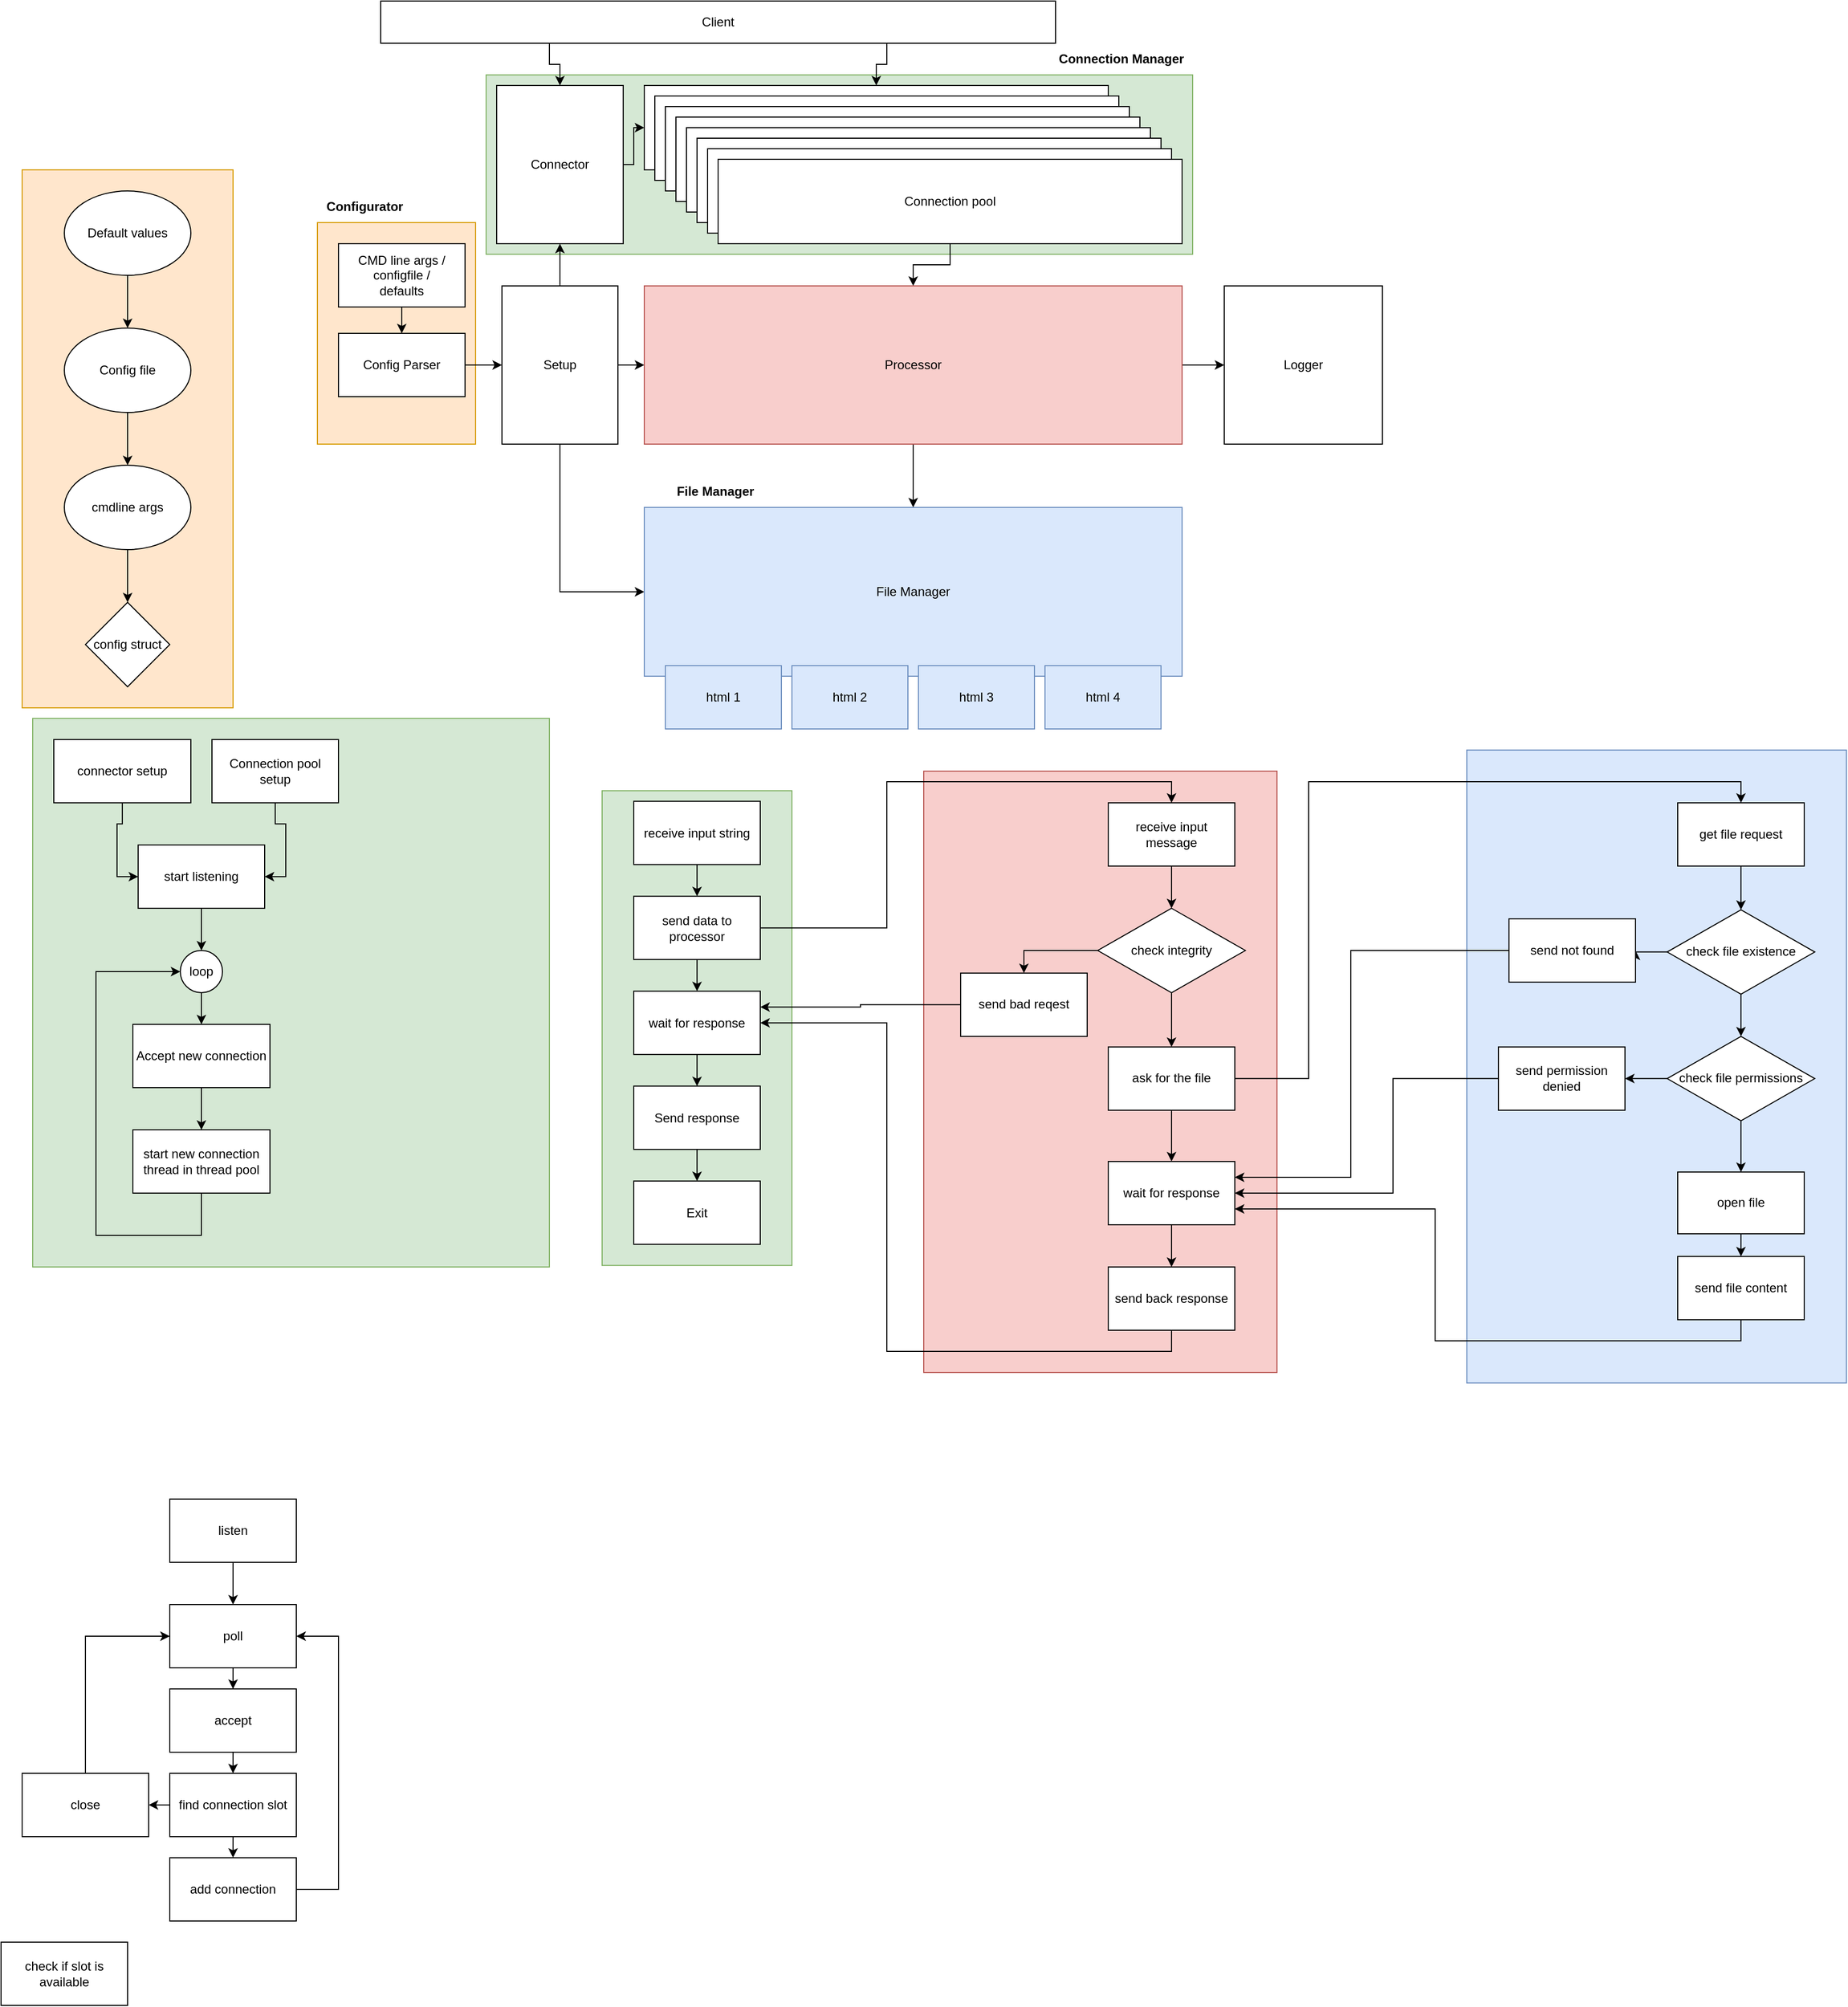 <mxfile version="24.7.17">
  <diagram name="Page-1" id="7Nsuoyc14vce1aXvYf07">
    <mxGraphModel dx="2280" dy="860" grid="1" gridSize="10" guides="1" tooltips="1" connect="1" arrows="1" fold="1" page="1" pageScale="1" pageWidth="850" pageHeight="1100" math="0" shadow="0">
      <root>
        <mxCell id="0" />
        <mxCell id="1" parent="0" />
        <mxCell id="4UlsCmc3Nyefes4CwQpp-73" value="" style="rounded=0;whiteSpace=wrap;html=1;fillColor=#dae8fc;strokeColor=#6c8ebf;" parent="1" vertex="1">
          <mxGeometry x="1070" y="750" width="360" height="600" as="geometry" />
        </mxCell>
        <mxCell id="4UlsCmc3Nyefes4CwQpp-72" value="" style="rounded=0;whiteSpace=wrap;html=1;fillColor=#f8cecc;strokeColor=#b85450;" parent="1" vertex="1">
          <mxGeometry x="555" y="770" width="335" height="570" as="geometry" />
        </mxCell>
        <mxCell id="4UlsCmc3Nyefes4CwQpp-27" value="" style="rounded=0;whiteSpace=wrap;html=1;fillColor=#d5e8d4;strokeColor=#82b366;" parent="1" vertex="1">
          <mxGeometry x="250" y="788.57" width="180" height="450" as="geometry" />
        </mxCell>
        <mxCell id="yS1OMlAL9O3ZvYHchg5X-52" value="" style="rounded=0;whiteSpace=wrap;html=1;fillColor=#d5e8d4;strokeColor=#82b366;" parent="1" vertex="1">
          <mxGeometry x="140" y="110" width="670" height="170" as="geometry" />
        </mxCell>
        <mxCell id="yS1OMlAL9O3ZvYHchg5X-50" value="" style="rounded=0;whiteSpace=wrap;html=1;fillColor=#d5e8d4;strokeColor=#82b366;" parent="1" vertex="1">
          <mxGeometry x="-290" y="720" width="490" height="520" as="geometry" />
        </mxCell>
        <mxCell id="yS1OMlAL9O3ZvYHchg5X-39" value="" style="rounded=0;whiteSpace=wrap;html=1;fillColor=#ffe6cc;strokeColor=#d79b00;" parent="1" vertex="1">
          <mxGeometry x="-300" y="200" width="200" height="510" as="geometry" />
        </mxCell>
        <mxCell id="yS1OMlAL9O3ZvYHchg5X-38" value="" style="rounded=0;whiteSpace=wrap;html=1;fillColor=#ffe6cc;strokeColor=#d79b00;" parent="1" vertex="1">
          <mxGeometry x="-20" y="250" width="150" height="210" as="geometry" />
        </mxCell>
        <mxCell id="2XLXsW0Q4X3rFTA0bUyR-21" style="edgeStyle=orthogonalEdgeStyle;rounded=0;orthogonalLoop=1;jettySize=auto;html=1;exitX=0.25;exitY=1;exitDx=0;exitDy=0;entryX=0.5;entryY=0;entryDx=0;entryDy=0;" parent="1" source="2XLXsW0Q4X3rFTA0bUyR-2" target="2XLXsW0Q4X3rFTA0bUyR-14" edge="1">
          <mxGeometry relative="1" as="geometry" />
        </mxCell>
        <mxCell id="2XLXsW0Q4X3rFTA0bUyR-22" style="edgeStyle=orthogonalEdgeStyle;rounded=0;orthogonalLoop=1;jettySize=auto;html=1;exitX=0.75;exitY=1;exitDx=0;exitDy=0;entryX=0.5;entryY=0;entryDx=0;entryDy=0;" parent="1" source="2XLXsW0Q4X3rFTA0bUyR-2" target="2XLXsW0Q4X3rFTA0bUyR-5" edge="1">
          <mxGeometry relative="1" as="geometry" />
        </mxCell>
        <mxCell id="2XLXsW0Q4X3rFTA0bUyR-2" value="&lt;div&gt;Client&lt;/div&gt;" style="rounded=0;whiteSpace=wrap;html=1;" parent="1" vertex="1">
          <mxGeometry x="40" y="40" width="640" height="40" as="geometry" />
        </mxCell>
        <mxCell id="2XLXsW0Q4X3rFTA0bUyR-5" value="Connection" style="rounded=0;whiteSpace=wrap;html=1;" parent="1" vertex="1">
          <mxGeometry x="290" y="120" width="440" height="80" as="geometry" />
        </mxCell>
        <mxCell id="2XLXsW0Q4X3rFTA0bUyR-19" style="edgeStyle=orthogonalEdgeStyle;rounded=0;orthogonalLoop=1;jettySize=auto;html=1;entryX=0.5;entryY=1;entryDx=0;entryDy=0;" parent="1" source="2XLXsW0Q4X3rFTA0bUyR-6" target="2XLXsW0Q4X3rFTA0bUyR-14" edge="1">
          <mxGeometry relative="1" as="geometry" />
        </mxCell>
        <mxCell id="2XLXsW0Q4X3rFTA0bUyR-26" style="edgeStyle=orthogonalEdgeStyle;rounded=0;orthogonalLoop=1;jettySize=auto;html=1;exitX=0.5;exitY=1;exitDx=0;exitDy=0;entryX=0;entryY=0.5;entryDx=0;entryDy=0;" parent="1" source="2XLXsW0Q4X3rFTA0bUyR-6" target="2XLXsW0Q4X3rFTA0bUyR-24" edge="1">
          <mxGeometry relative="1" as="geometry" />
        </mxCell>
        <mxCell id="2XLXsW0Q4X3rFTA0bUyR-27" style="edgeStyle=orthogonalEdgeStyle;rounded=0;orthogonalLoop=1;jettySize=auto;html=1;exitX=1;exitY=0.5;exitDx=0;exitDy=0;entryX=0;entryY=0.5;entryDx=0;entryDy=0;" parent="1" source="2XLXsW0Q4X3rFTA0bUyR-6" target="2XLXsW0Q4X3rFTA0bUyR-23" edge="1">
          <mxGeometry relative="1" as="geometry" />
        </mxCell>
        <mxCell id="2XLXsW0Q4X3rFTA0bUyR-6" value="Setup" style="rounded=0;whiteSpace=wrap;html=1;" parent="1" vertex="1">
          <mxGeometry x="155" y="310" width="110" height="150" as="geometry" />
        </mxCell>
        <mxCell id="2XLXsW0Q4X3rFTA0bUyR-7" value="Connection" style="rounded=0;whiteSpace=wrap;html=1;" parent="1" vertex="1">
          <mxGeometry x="300" y="130" width="440" height="80" as="geometry" />
        </mxCell>
        <mxCell id="2XLXsW0Q4X3rFTA0bUyR-8" value="Connection" style="rounded=0;whiteSpace=wrap;html=1;" parent="1" vertex="1">
          <mxGeometry x="310" y="140" width="440" height="80" as="geometry" />
        </mxCell>
        <mxCell id="2XLXsW0Q4X3rFTA0bUyR-9" value="Connection" style="rounded=0;whiteSpace=wrap;html=1;" parent="1" vertex="1">
          <mxGeometry x="320" y="150" width="440" height="80" as="geometry" />
        </mxCell>
        <mxCell id="2XLXsW0Q4X3rFTA0bUyR-10" value="Connection" style="rounded=0;whiteSpace=wrap;html=1;" parent="1" vertex="1">
          <mxGeometry x="330" y="160" width="440" height="80" as="geometry" />
        </mxCell>
        <mxCell id="2XLXsW0Q4X3rFTA0bUyR-11" value="Connection" style="rounded=0;whiteSpace=wrap;html=1;" parent="1" vertex="1">
          <mxGeometry x="340" y="170" width="440" height="80" as="geometry" />
        </mxCell>
        <mxCell id="2XLXsW0Q4X3rFTA0bUyR-12" value="Connection" style="rounded=0;whiteSpace=wrap;html=1;" parent="1" vertex="1">
          <mxGeometry x="350" y="180" width="440" height="80" as="geometry" />
        </mxCell>
        <mxCell id="2XLXsW0Q4X3rFTA0bUyR-13" value="Connection pool" style="rounded=0;whiteSpace=wrap;html=1;" parent="1" vertex="1">
          <mxGeometry x="360" y="190" width="440" height="80" as="geometry" />
        </mxCell>
        <mxCell id="2XLXsW0Q4X3rFTA0bUyR-20" style="edgeStyle=orthogonalEdgeStyle;rounded=0;orthogonalLoop=1;jettySize=auto;html=1;exitX=1;exitY=0.5;exitDx=0;exitDy=0;entryX=0;entryY=0.5;entryDx=0;entryDy=0;" parent="1" source="2XLXsW0Q4X3rFTA0bUyR-14" target="2XLXsW0Q4X3rFTA0bUyR-5" edge="1">
          <mxGeometry relative="1" as="geometry">
            <Array as="points">
              <mxPoint x="280" y="195" />
              <mxPoint x="280" y="160" />
            </Array>
          </mxGeometry>
        </mxCell>
        <mxCell id="2XLXsW0Q4X3rFTA0bUyR-14" value="Connector" style="rounded=0;whiteSpace=wrap;html=1;fillColor=#FFFFFF;strokeColor=#000000;" parent="1" vertex="1">
          <mxGeometry x="150" y="120" width="120" height="150" as="geometry" />
        </mxCell>
        <mxCell id="9Ib-BwRvmZUWXCXMDBFs-3" style="edgeStyle=orthogonalEdgeStyle;rounded=0;orthogonalLoop=1;jettySize=auto;html=1;exitX=0.5;exitY=1;exitDx=0;exitDy=0;entryX=0.5;entryY=0;entryDx=0;entryDy=0;" parent="1" source="2XLXsW0Q4X3rFTA0bUyR-15" target="2XLXsW0Q4X3rFTA0bUyR-16" edge="1">
          <mxGeometry relative="1" as="geometry" />
        </mxCell>
        <mxCell id="2XLXsW0Q4X3rFTA0bUyR-15" value="CMD line args / configfile /&lt;div&gt;defaults&lt;/div&gt;" style="rounded=0;whiteSpace=wrap;html=1;" parent="1" vertex="1">
          <mxGeometry y="270" width="120" height="60" as="geometry" />
        </mxCell>
        <mxCell id="2XLXsW0Q4X3rFTA0bUyR-18" style="edgeStyle=orthogonalEdgeStyle;rounded=0;orthogonalLoop=1;jettySize=auto;html=1;entryX=0;entryY=0.5;entryDx=0;entryDy=0;" parent="1" source="2XLXsW0Q4X3rFTA0bUyR-16" target="2XLXsW0Q4X3rFTA0bUyR-6" edge="1">
          <mxGeometry relative="1" as="geometry" />
        </mxCell>
        <mxCell id="2XLXsW0Q4X3rFTA0bUyR-16" value="Config Parser" style="rounded=0;whiteSpace=wrap;html=1;" parent="1" vertex="1">
          <mxGeometry y="355" width="120" height="60" as="geometry" />
        </mxCell>
        <mxCell id="2XLXsW0Q4X3rFTA0bUyR-28" style="edgeStyle=orthogonalEdgeStyle;rounded=0;orthogonalLoop=1;jettySize=auto;html=1;exitX=0.5;exitY=1;exitDx=0;exitDy=0;entryX=0.5;entryY=0;entryDx=0;entryDy=0;" parent="1" source="2XLXsW0Q4X3rFTA0bUyR-23" target="2XLXsW0Q4X3rFTA0bUyR-24" edge="1">
          <mxGeometry relative="1" as="geometry" />
        </mxCell>
        <mxCell id="2XLXsW0Q4X3rFTA0bUyR-29" style="edgeStyle=orthogonalEdgeStyle;rounded=0;orthogonalLoop=1;jettySize=auto;html=1;exitX=0.5;exitY=0;exitDx=0;exitDy=0;entryX=0.5;entryY=1;entryDx=0;entryDy=0;startArrow=classic;startFill=1;endArrow=none;endFill=0;" parent="1" source="2XLXsW0Q4X3rFTA0bUyR-23" target="2XLXsW0Q4X3rFTA0bUyR-13" edge="1">
          <mxGeometry relative="1" as="geometry" />
        </mxCell>
        <mxCell id="9Ib-BwRvmZUWXCXMDBFs-2" style="edgeStyle=orthogonalEdgeStyle;rounded=0;orthogonalLoop=1;jettySize=auto;html=1;exitX=1;exitY=0.5;exitDx=0;exitDy=0;entryX=0;entryY=0.5;entryDx=0;entryDy=0;" parent="1" source="2XLXsW0Q4X3rFTA0bUyR-23" target="9Ib-BwRvmZUWXCXMDBFs-1" edge="1">
          <mxGeometry relative="1" as="geometry" />
        </mxCell>
        <mxCell id="2XLXsW0Q4X3rFTA0bUyR-23" value="&lt;div&gt;Processor&lt;/div&gt;" style="rounded=0;whiteSpace=wrap;html=1;fillColor=#f8cecc;strokeColor=#b85450;" parent="1" vertex="1">
          <mxGeometry x="290" y="310" width="510" height="150" as="geometry" />
        </mxCell>
        <mxCell id="2XLXsW0Q4X3rFTA0bUyR-24" value="File Manager" style="rounded=0;whiteSpace=wrap;html=1;fillColor=#dae8fc;strokeColor=#6c8ebf;" parent="1" vertex="1">
          <mxGeometry x="290" y="520" width="510" height="160" as="geometry" />
        </mxCell>
        <mxCell id="2XLXsW0Q4X3rFTA0bUyR-30" value="html 1" style="rounded=0;whiteSpace=wrap;html=1;fillColor=#dae8fc;strokeColor=#6c8ebf;" parent="1" vertex="1">
          <mxGeometry x="310" y="670" width="110" height="60" as="geometry" />
        </mxCell>
        <mxCell id="2XLXsW0Q4X3rFTA0bUyR-31" value="html 2" style="rounded=0;whiteSpace=wrap;html=1;fillColor=#dae8fc;strokeColor=#6c8ebf;" parent="1" vertex="1">
          <mxGeometry x="430" y="670" width="110" height="60" as="geometry" />
        </mxCell>
        <mxCell id="2XLXsW0Q4X3rFTA0bUyR-32" value="html 3" style="rounded=0;whiteSpace=wrap;html=1;fillColor=#dae8fc;strokeColor=#6c8ebf;" parent="1" vertex="1">
          <mxGeometry x="550" y="670" width="110" height="60" as="geometry" />
        </mxCell>
        <mxCell id="2XLXsW0Q4X3rFTA0bUyR-33" value="html 4" style="rounded=0;whiteSpace=wrap;html=1;fillColor=#dae8fc;strokeColor=#6c8ebf;" parent="1" vertex="1">
          <mxGeometry x="670" y="670" width="110" height="60" as="geometry" />
        </mxCell>
        <mxCell id="9Ib-BwRvmZUWXCXMDBFs-1" value="Logger" style="rounded=0;whiteSpace=wrap;html=1;" parent="1" vertex="1">
          <mxGeometry x="840" y="310" width="150" height="150" as="geometry" />
        </mxCell>
        <mxCell id="yS1OMlAL9O3ZvYHchg5X-3" value="cmdline args" style="ellipse;whiteSpace=wrap;html=1;" parent="1" vertex="1">
          <mxGeometry x="-260" y="480" width="120" height="80" as="geometry" />
        </mxCell>
        <mxCell id="4UlsCmc3Nyefes4CwQpp-2" style="edgeStyle=orthogonalEdgeStyle;rounded=0;orthogonalLoop=1;jettySize=auto;html=1;entryX=0.5;entryY=0;entryDx=0;entryDy=0;" parent="1" source="yS1OMlAL9O3ZvYHchg5X-7" target="4UlsCmc3Nyefes4CwQpp-1" edge="1">
          <mxGeometry relative="1" as="geometry" />
        </mxCell>
        <mxCell id="yS1OMlAL9O3ZvYHchg5X-7" value="Default values" style="ellipse;whiteSpace=wrap;html=1;" parent="1" vertex="1">
          <mxGeometry x="-260" y="220" width="120" height="80" as="geometry" />
        </mxCell>
        <mxCell id="yS1OMlAL9O3ZvYHchg5X-36" style="edgeStyle=orthogonalEdgeStyle;rounded=0;orthogonalLoop=1;jettySize=auto;html=1;exitX=0.5;exitY=1;exitDx=0;exitDy=0;entryX=0.5;entryY=0;entryDx=0;entryDy=0;" parent="1" source="yS1OMlAL9O3ZvYHchg5X-3" target="yS1OMlAL9O3ZvYHchg5X-35" edge="1">
          <mxGeometry relative="1" as="geometry">
            <mxPoint x="-200" y="560" as="sourcePoint" />
          </mxGeometry>
        </mxCell>
        <mxCell id="yS1OMlAL9O3ZvYHchg5X-35" value="config struct" style="rhombus;whiteSpace=wrap;html=1;" parent="1" vertex="1">
          <mxGeometry x="-240" y="610" width="80" height="80" as="geometry" />
        </mxCell>
        <mxCell id="4UlsCmc3Nyefes4CwQpp-11" style="edgeStyle=orthogonalEdgeStyle;rounded=0;orthogonalLoop=1;jettySize=auto;html=1;exitX=0.5;exitY=1;exitDx=0;exitDy=0;entryX=0;entryY=0.5;entryDx=0;entryDy=0;" parent="1" source="yS1OMlAL9O3ZvYHchg5X-41" target="4UlsCmc3Nyefes4CwQpp-10" edge="1">
          <mxGeometry relative="1" as="geometry" />
        </mxCell>
        <mxCell id="yS1OMlAL9O3ZvYHchg5X-41" value="connector setup" style="rounded=0;whiteSpace=wrap;html=1;" parent="1" vertex="1">
          <mxGeometry x="-270" y="740" width="130" height="60" as="geometry" />
        </mxCell>
        <mxCell id="yS1OMlAL9O3ZvYHchg5X-48" style="edgeStyle=orthogonalEdgeStyle;rounded=0;orthogonalLoop=1;jettySize=auto;html=1;exitX=0.5;exitY=1;exitDx=0;exitDy=0;entryX=0.5;entryY=0;entryDx=0;entryDy=0;" parent="1" source="yS1OMlAL9O3ZvYHchg5X-42" target="yS1OMlAL9O3ZvYHchg5X-43" edge="1">
          <mxGeometry relative="1" as="geometry" />
        </mxCell>
        <mxCell id="yS1OMlAL9O3ZvYHchg5X-42" value="Accept new connection" style="rounded=0;whiteSpace=wrap;html=1;" parent="1" vertex="1">
          <mxGeometry x="-195" y="1010" width="130" height="60" as="geometry" />
        </mxCell>
        <mxCell id="4UlsCmc3Nyefes4CwQpp-16" style="edgeStyle=orthogonalEdgeStyle;rounded=0;orthogonalLoop=1;jettySize=auto;html=1;exitX=0.5;exitY=1;exitDx=0;exitDy=0;entryX=0;entryY=0.5;entryDx=0;entryDy=0;" parent="1" source="yS1OMlAL9O3ZvYHchg5X-43" target="yS1OMlAL9O3ZvYHchg5X-45" edge="1">
          <mxGeometry relative="1" as="geometry">
            <Array as="points">
              <mxPoint x="-130" y="1210" />
              <mxPoint x="-230" y="1210" />
              <mxPoint x="-230" y="960" />
            </Array>
          </mxGeometry>
        </mxCell>
        <mxCell id="yS1OMlAL9O3ZvYHchg5X-43" value="start new connection thread in thread pool" style="rounded=0;whiteSpace=wrap;html=1;" parent="1" vertex="1">
          <mxGeometry x="-195" y="1110" width="130" height="60" as="geometry" />
        </mxCell>
        <mxCell id="4UlsCmc3Nyefes4CwQpp-13" style="edgeStyle=orthogonalEdgeStyle;rounded=0;orthogonalLoop=1;jettySize=auto;html=1;exitX=0.5;exitY=1;exitDx=0;exitDy=0;entryX=0.5;entryY=0;entryDx=0;entryDy=0;" parent="1" source="yS1OMlAL9O3ZvYHchg5X-45" target="yS1OMlAL9O3ZvYHchg5X-42" edge="1">
          <mxGeometry relative="1" as="geometry" />
        </mxCell>
        <mxCell id="yS1OMlAL9O3ZvYHchg5X-45" value="loop" style="ellipse;whiteSpace=wrap;html=1;aspect=fixed;" parent="1" vertex="1">
          <mxGeometry x="-150" y="940" width="40" height="40" as="geometry" />
        </mxCell>
        <mxCell id="yS1OMlAL9O3ZvYHchg5X-55" value="" style="edgeStyle=orthogonalEdgeStyle;rounded=0;orthogonalLoop=1;jettySize=auto;html=1;" parent="1" edge="1">
          <mxGeometry relative="1" as="geometry">
            <mxPoint x="880" y="830" as="targetPoint" />
          </mxGeometry>
        </mxCell>
        <mxCell id="4UlsCmc3Nyefes4CwQpp-3" style="edgeStyle=orthogonalEdgeStyle;rounded=0;orthogonalLoop=1;jettySize=auto;html=1;exitX=0.5;exitY=1;exitDx=0;exitDy=0;entryX=0.5;entryY=0;entryDx=0;entryDy=0;" parent="1" source="4UlsCmc3Nyefes4CwQpp-1" target="yS1OMlAL9O3ZvYHchg5X-3" edge="1">
          <mxGeometry relative="1" as="geometry" />
        </mxCell>
        <mxCell id="4UlsCmc3Nyefes4CwQpp-1" value="Config file" style="ellipse;whiteSpace=wrap;html=1;" parent="1" vertex="1">
          <mxGeometry x="-260" y="350" width="120" height="80" as="geometry" />
        </mxCell>
        <mxCell id="4UlsCmc3Nyefes4CwQpp-5" value="&lt;b&gt;Configurator&lt;/b&gt;" style="text;html=1;align=center;verticalAlign=middle;whiteSpace=wrap;rounded=0;" parent="1" vertex="1">
          <mxGeometry x="-20" y="220" width="90" height="30" as="geometry" />
        </mxCell>
        <mxCell id="4UlsCmc3Nyefes4CwQpp-6" value="&lt;b&gt;Connection Manager&lt;/b&gt;" style="text;html=1;align=center;verticalAlign=middle;whiteSpace=wrap;rounded=0;" parent="1" vertex="1">
          <mxGeometry x="675" y="80" width="135" height="30" as="geometry" />
        </mxCell>
        <mxCell id="4UlsCmc3Nyefes4CwQpp-7" value="&lt;b&gt;File Manager&lt;/b&gt;" style="text;html=1;align=center;verticalAlign=middle;whiteSpace=wrap;rounded=0;" parent="1" vertex="1">
          <mxGeometry x="290" y="490" width="135" height="30" as="geometry" />
        </mxCell>
        <mxCell id="4UlsCmc3Nyefes4CwQpp-8" style="edgeStyle=orthogonalEdgeStyle;rounded=0;orthogonalLoop=1;jettySize=auto;html=1;exitX=0.5;exitY=1;exitDx=0;exitDy=0;" parent="1" source="4UlsCmc3Nyefes4CwQpp-7" target="4UlsCmc3Nyefes4CwQpp-7" edge="1">
          <mxGeometry relative="1" as="geometry" />
        </mxCell>
        <mxCell id="4UlsCmc3Nyefes4CwQpp-12" style="edgeStyle=orthogonalEdgeStyle;rounded=0;orthogonalLoop=1;jettySize=auto;html=1;exitX=0.5;exitY=1;exitDx=0;exitDy=0;entryX=1;entryY=0.5;entryDx=0;entryDy=0;" parent="1" source="4UlsCmc3Nyefes4CwQpp-9" target="4UlsCmc3Nyefes4CwQpp-10" edge="1">
          <mxGeometry relative="1" as="geometry" />
        </mxCell>
        <mxCell id="4UlsCmc3Nyefes4CwQpp-9" value="Connection pool setup" style="rounded=0;whiteSpace=wrap;html=1;" parent="1" vertex="1">
          <mxGeometry x="-120" y="740" width="120" height="60" as="geometry" />
        </mxCell>
        <mxCell id="4UlsCmc3Nyefes4CwQpp-14" style="edgeStyle=orthogonalEdgeStyle;rounded=0;orthogonalLoop=1;jettySize=auto;html=1;exitX=0.5;exitY=1;exitDx=0;exitDy=0;entryX=0.5;entryY=0;entryDx=0;entryDy=0;" parent="1" source="4UlsCmc3Nyefes4CwQpp-10" target="yS1OMlAL9O3ZvYHchg5X-45" edge="1">
          <mxGeometry relative="1" as="geometry" />
        </mxCell>
        <mxCell id="4UlsCmc3Nyefes4CwQpp-10" value="start listening" style="rounded=0;whiteSpace=wrap;html=1;" parent="1" vertex="1">
          <mxGeometry x="-190" y="840" width="120" height="60" as="geometry" />
        </mxCell>
        <mxCell id="4UlsCmc3Nyefes4CwQpp-19" style="edgeStyle=orthogonalEdgeStyle;rounded=0;orthogonalLoop=1;jettySize=auto;html=1;exitX=0.5;exitY=1;exitDx=0;exitDy=0;entryX=0.5;entryY=0;entryDx=0;entryDy=0;" parent="1" source="4UlsCmc3Nyefes4CwQpp-17" target="4UlsCmc3Nyefes4CwQpp-18" edge="1">
          <mxGeometry relative="1" as="geometry" />
        </mxCell>
        <mxCell id="4UlsCmc3Nyefes4CwQpp-17" value="receive input string" style="rounded=0;whiteSpace=wrap;html=1;" parent="1" vertex="1">
          <mxGeometry x="280" y="798.57" width="120" height="60" as="geometry" />
        </mxCell>
        <mxCell id="4UlsCmc3Nyefes4CwQpp-21" style="edgeStyle=orthogonalEdgeStyle;rounded=0;orthogonalLoop=1;jettySize=auto;html=1;exitX=0.5;exitY=1;exitDx=0;exitDy=0;entryX=0.5;entryY=0;entryDx=0;entryDy=0;" parent="1" source="4UlsCmc3Nyefes4CwQpp-18" target="4UlsCmc3Nyefes4CwQpp-20" edge="1">
          <mxGeometry relative="1" as="geometry" />
        </mxCell>
        <mxCell id="4UlsCmc3Nyefes4CwQpp-38" style="edgeStyle=orthogonalEdgeStyle;rounded=0;orthogonalLoop=1;jettySize=auto;html=1;exitX=1;exitY=0.5;exitDx=0;exitDy=0;entryX=0.5;entryY=0;entryDx=0;entryDy=0;" parent="1" source="4UlsCmc3Nyefes4CwQpp-18" target="4UlsCmc3Nyefes4CwQpp-29" edge="1">
          <mxGeometry relative="1" as="geometry">
            <Array as="points">
              <mxPoint x="520" y="919" />
              <mxPoint x="520" y="780" />
              <mxPoint x="790" y="780" />
            </Array>
          </mxGeometry>
        </mxCell>
        <mxCell id="4UlsCmc3Nyefes4CwQpp-18" value="send data to processor" style="rounded=0;whiteSpace=wrap;html=1;" parent="1" vertex="1">
          <mxGeometry x="280" y="888.57" width="120" height="60" as="geometry" />
        </mxCell>
        <mxCell id="4UlsCmc3Nyefes4CwQpp-25" style="edgeStyle=orthogonalEdgeStyle;rounded=0;orthogonalLoop=1;jettySize=auto;html=1;exitX=0.5;exitY=1;exitDx=0;exitDy=0;entryX=0.5;entryY=0;entryDx=0;entryDy=0;" parent="1" source="4UlsCmc3Nyefes4CwQpp-20" target="4UlsCmc3Nyefes4CwQpp-22" edge="1">
          <mxGeometry relative="1" as="geometry" />
        </mxCell>
        <mxCell id="4UlsCmc3Nyefes4CwQpp-20" value="wait for response" style="rounded=0;whiteSpace=wrap;html=1;" parent="1" vertex="1">
          <mxGeometry x="280" y="978.57" width="120" height="60" as="geometry" />
        </mxCell>
        <mxCell id="4UlsCmc3Nyefes4CwQpp-26" style="edgeStyle=orthogonalEdgeStyle;rounded=0;orthogonalLoop=1;jettySize=auto;html=1;exitX=0.5;exitY=1;exitDx=0;exitDy=0;entryX=0.5;entryY=0;entryDx=0;entryDy=0;" parent="1" source="4UlsCmc3Nyefes4CwQpp-22" target="4UlsCmc3Nyefes4CwQpp-24" edge="1">
          <mxGeometry relative="1" as="geometry" />
        </mxCell>
        <mxCell id="4UlsCmc3Nyefes4CwQpp-22" value="Send response" style="rounded=0;whiteSpace=wrap;html=1;" parent="1" vertex="1">
          <mxGeometry x="280" y="1068.57" width="120" height="60" as="geometry" />
        </mxCell>
        <mxCell id="4UlsCmc3Nyefes4CwQpp-24" value="Exit" style="rounded=0;whiteSpace=wrap;html=1;" parent="1" vertex="1">
          <mxGeometry x="280" y="1158.57" width="120" height="60" as="geometry" />
        </mxCell>
        <mxCell id="4UlsCmc3Nyefes4CwQpp-28" style="edgeStyle=orthogonalEdgeStyle;rounded=0;orthogonalLoop=1;jettySize=auto;html=1;exitX=0.5;exitY=1;exitDx=0;exitDy=0;" parent="1" source="4UlsCmc3Nyefes4CwQpp-27" target="4UlsCmc3Nyefes4CwQpp-27" edge="1">
          <mxGeometry relative="1" as="geometry" />
        </mxCell>
        <mxCell id="4UlsCmc3Nyefes4CwQpp-39" style="edgeStyle=orthogonalEdgeStyle;rounded=0;orthogonalLoop=1;jettySize=auto;html=1;exitX=0.5;exitY=1;exitDx=0;exitDy=0;entryX=0.5;entryY=0;entryDx=0;entryDy=0;" parent="1" source="4UlsCmc3Nyefes4CwQpp-29" target="4UlsCmc3Nyefes4CwQpp-33" edge="1">
          <mxGeometry relative="1" as="geometry" />
        </mxCell>
        <mxCell id="4UlsCmc3Nyefes4CwQpp-29" value="receive input message" style="rounded=0;whiteSpace=wrap;html=1;" parent="1" vertex="1">
          <mxGeometry x="730" y="800.0" width="120" height="60" as="geometry" />
        </mxCell>
        <mxCell id="4UlsCmc3Nyefes4CwQpp-40" style="edgeStyle=orthogonalEdgeStyle;rounded=0;orthogonalLoop=1;jettySize=auto;html=1;exitX=0.5;exitY=1;exitDx=0;exitDy=0;entryX=0.5;entryY=0;entryDx=0;entryDy=0;" parent="1" source="4UlsCmc3Nyefes4CwQpp-33" target="4UlsCmc3Nyefes4CwQpp-42" edge="1">
          <mxGeometry relative="1" as="geometry">
            <mxPoint x="790" y="1010.0" as="targetPoint" />
          </mxGeometry>
        </mxCell>
        <mxCell id="4UlsCmc3Nyefes4CwQpp-41" style="edgeStyle=orthogonalEdgeStyle;rounded=0;orthogonalLoop=1;jettySize=auto;html=1;exitX=0;exitY=0.5;exitDx=0;exitDy=0;entryX=0.5;entryY=0;entryDx=0;entryDy=0;" parent="1" source="4UlsCmc3Nyefes4CwQpp-33" target="4UlsCmc3Nyefes4CwQpp-34" edge="1">
          <mxGeometry relative="1" as="geometry" />
        </mxCell>
        <mxCell id="4UlsCmc3Nyefes4CwQpp-33" value="check integrity" style="rhombus;whiteSpace=wrap;html=1;" parent="1" vertex="1">
          <mxGeometry x="720" y="900" width="140" height="80" as="geometry" />
        </mxCell>
        <mxCell id="4UlsCmc3Nyefes4CwQpp-58" style="edgeStyle=orthogonalEdgeStyle;rounded=0;orthogonalLoop=1;jettySize=auto;html=1;exitX=0;exitY=0.5;exitDx=0;exitDy=0;entryX=1;entryY=0.25;entryDx=0;entryDy=0;" parent="1" source="4UlsCmc3Nyefes4CwQpp-34" target="4UlsCmc3Nyefes4CwQpp-20" edge="1">
          <mxGeometry relative="1" as="geometry" />
        </mxCell>
        <mxCell id="4UlsCmc3Nyefes4CwQpp-34" value="send bad reqest" style="rounded=0;whiteSpace=wrap;html=1;" parent="1" vertex="1">
          <mxGeometry x="590" y="961.43" width="120" height="60" as="geometry" />
        </mxCell>
        <mxCell id="4UlsCmc3Nyefes4CwQpp-50" style="edgeStyle=orthogonalEdgeStyle;rounded=0;orthogonalLoop=1;jettySize=auto;html=1;exitX=0.5;exitY=1;exitDx=0;exitDy=0;entryX=0.5;entryY=0;entryDx=0;entryDy=0;" parent="1" source="4UlsCmc3Nyefes4CwQpp-37" target="4UlsCmc3Nyefes4CwQpp-48" edge="1">
          <mxGeometry relative="1" as="geometry" />
        </mxCell>
        <mxCell id="4UlsCmc3Nyefes4CwQpp-37" value="get file request" style="rounded=0;whiteSpace=wrap;html=1;" parent="1" vertex="1">
          <mxGeometry x="1270" y="800" width="120" height="60" as="geometry" />
        </mxCell>
        <mxCell id="4UlsCmc3Nyefes4CwQpp-44" style="edgeStyle=orthogonalEdgeStyle;rounded=0;orthogonalLoop=1;jettySize=auto;html=1;exitX=1;exitY=0.5;exitDx=0;exitDy=0;entryX=0.5;entryY=0;entryDx=0;entryDy=0;" parent="1" source="4UlsCmc3Nyefes4CwQpp-42" target="4UlsCmc3Nyefes4CwQpp-37" edge="1">
          <mxGeometry relative="1" as="geometry">
            <Array as="points">
              <mxPoint x="920" y="1061" />
              <mxPoint x="920" y="780" />
              <mxPoint x="1330" y="780" />
            </Array>
          </mxGeometry>
        </mxCell>
        <mxCell id="4UlsCmc3Nyefes4CwQpp-53" style="edgeStyle=orthogonalEdgeStyle;rounded=0;orthogonalLoop=1;jettySize=auto;html=1;exitX=0.5;exitY=1;exitDx=0;exitDy=0;entryX=0.5;entryY=0;entryDx=0;entryDy=0;" parent="1" source="4UlsCmc3Nyefes4CwQpp-42" target="4UlsCmc3Nyefes4CwQpp-52" edge="1">
          <mxGeometry relative="1" as="geometry" />
        </mxCell>
        <mxCell id="4UlsCmc3Nyefes4CwQpp-42" value="ask for the file" style="rounded=0;whiteSpace=wrap;html=1;" parent="1" vertex="1">
          <mxGeometry x="730" y="1031.43" width="120" height="60" as="geometry" />
        </mxCell>
        <mxCell id="4UlsCmc3Nyefes4CwQpp-51" style="edgeStyle=orthogonalEdgeStyle;rounded=0;orthogonalLoop=1;jettySize=auto;html=1;exitX=0.5;exitY=1;exitDx=0;exitDy=0;entryX=0.5;entryY=0;entryDx=0;entryDy=0;" parent="1" source="4UlsCmc3Nyefes4CwQpp-48" target="4UlsCmc3Nyefes4CwQpp-49" edge="1">
          <mxGeometry relative="1" as="geometry" />
        </mxCell>
        <mxCell id="4UlsCmc3Nyefes4CwQpp-70" style="edgeStyle=orthogonalEdgeStyle;rounded=0;orthogonalLoop=1;jettySize=auto;html=1;exitX=0;exitY=0.5;exitDx=0;exitDy=0;entryX=1;entryY=0.5;entryDx=0;entryDy=0;" parent="1" source="4UlsCmc3Nyefes4CwQpp-48" target="4UlsCmc3Nyefes4CwQpp-59" edge="1">
          <mxGeometry relative="1" as="geometry" />
        </mxCell>
        <mxCell id="4UlsCmc3Nyefes4CwQpp-48" value="check file existence" style="rhombus;whiteSpace=wrap;html=1;" parent="1" vertex="1">
          <mxGeometry x="1260" y="901.43" width="140" height="80" as="geometry" />
        </mxCell>
        <mxCell id="4UlsCmc3Nyefes4CwQpp-64" style="edgeStyle=orthogonalEdgeStyle;rounded=0;orthogonalLoop=1;jettySize=auto;html=1;exitX=0.5;exitY=1;exitDx=0;exitDy=0;entryX=0.5;entryY=0;entryDx=0;entryDy=0;" parent="1" source="4UlsCmc3Nyefes4CwQpp-49" target="4UlsCmc3Nyefes4CwQpp-62" edge="1">
          <mxGeometry relative="1" as="geometry" />
        </mxCell>
        <mxCell id="4UlsCmc3Nyefes4CwQpp-71" style="edgeStyle=orthogonalEdgeStyle;rounded=0;orthogonalLoop=1;jettySize=auto;html=1;exitX=0;exitY=0.5;exitDx=0;exitDy=0;entryX=1;entryY=0.5;entryDx=0;entryDy=0;" parent="1" source="4UlsCmc3Nyefes4CwQpp-49" target="4UlsCmc3Nyefes4CwQpp-61" edge="1">
          <mxGeometry relative="1" as="geometry" />
        </mxCell>
        <mxCell id="4UlsCmc3Nyefes4CwQpp-49" value="check file permissions" style="rhombus;whiteSpace=wrap;html=1;" parent="1" vertex="1">
          <mxGeometry x="1260" y="1021.43" width="140" height="80" as="geometry" />
        </mxCell>
        <mxCell id="4UlsCmc3Nyefes4CwQpp-55" style="edgeStyle=orthogonalEdgeStyle;rounded=0;orthogonalLoop=1;jettySize=auto;html=1;exitX=0.5;exitY=1;exitDx=0;exitDy=0;entryX=0.5;entryY=0;entryDx=0;entryDy=0;" parent="1" source="4UlsCmc3Nyefes4CwQpp-52" target="4UlsCmc3Nyefes4CwQpp-54" edge="1">
          <mxGeometry relative="1" as="geometry" />
        </mxCell>
        <mxCell id="4UlsCmc3Nyefes4CwQpp-52" value="wait for response" style="rounded=0;whiteSpace=wrap;html=1;" parent="1" vertex="1">
          <mxGeometry x="730" y="1140" width="120" height="60" as="geometry" />
        </mxCell>
        <mxCell id="4UlsCmc3Nyefes4CwQpp-56" style="edgeStyle=orthogonalEdgeStyle;rounded=0;orthogonalLoop=1;jettySize=auto;html=1;exitX=0.5;exitY=1;exitDx=0;exitDy=0;entryX=1;entryY=0.5;entryDx=0;entryDy=0;" parent="1" source="4UlsCmc3Nyefes4CwQpp-54" target="4UlsCmc3Nyefes4CwQpp-20" edge="1">
          <mxGeometry relative="1" as="geometry">
            <Array as="points">
              <mxPoint x="790" y="1320" />
              <mxPoint x="520" y="1320" />
              <mxPoint x="520" y="1009" />
            </Array>
          </mxGeometry>
        </mxCell>
        <mxCell id="4UlsCmc3Nyefes4CwQpp-54" value="send back response" style="rounded=0;whiteSpace=wrap;html=1;" parent="1" vertex="1">
          <mxGeometry x="730" y="1240" width="120" height="60" as="geometry" />
        </mxCell>
        <mxCell id="4UlsCmc3Nyefes4CwQpp-67" style="edgeStyle=orthogonalEdgeStyle;rounded=0;orthogonalLoop=1;jettySize=auto;html=1;exitX=0;exitY=0.5;exitDx=0;exitDy=0;entryX=1;entryY=0.25;entryDx=0;entryDy=0;" parent="1" source="4UlsCmc3Nyefes4CwQpp-59" target="4UlsCmc3Nyefes4CwQpp-52" edge="1">
          <mxGeometry relative="1" as="geometry">
            <Array as="points">
              <mxPoint x="960" y="940" />
              <mxPoint x="960" y="1155" />
            </Array>
          </mxGeometry>
        </mxCell>
        <mxCell id="4UlsCmc3Nyefes4CwQpp-59" value="send not found&lt;span style=&quot;color: rgba(0, 0, 0, 0); font-family: monospace; font-size: 0px; text-align: start; text-wrap: nowrap;&quot;&gt;%3CmxGraphModel%3E%3Croot%3E%3CmxCell%20id%3D%220%22%2F%3E%3CmxCell%20id%3D%221%22%20parent%3D%220%22%2F%3E%3CmxCell%20id%3D%222%22%20value%3D%22check%20file%20existence%22%20style%3D%22rhombus%3BwhiteSpace%3Dwrap%3Bhtml%3D1%3B%22%20vertex%3D%221%22%20parent%3D%221%22%3E%3CmxGeometry%20x%3D%22910%22%20y%3D%22900.0%22%20width%3D%22140%22%20height%3D%2280%22%20as%3D%22geometry%22%2F%3E%3C%2FmxCell%3E%3C%2Froot%3E%3C%2FmxGraphModel%3E&lt;/span&gt;" style="rounded=0;whiteSpace=wrap;html=1;" parent="1" vertex="1">
          <mxGeometry x="1110" y="910" width="120" height="60" as="geometry" />
        </mxCell>
        <mxCell id="4UlsCmc3Nyefes4CwQpp-68" style="edgeStyle=orthogonalEdgeStyle;rounded=0;orthogonalLoop=1;jettySize=auto;html=1;exitX=0;exitY=0.5;exitDx=0;exitDy=0;entryX=1;entryY=0.5;entryDx=0;entryDy=0;" parent="1" source="4UlsCmc3Nyefes4CwQpp-61" target="4UlsCmc3Nyefes4CwQpp-52" edge="1">
          <mxGeometry relative="1" as="geometry">
            <Array as="points">
              <mxPoint x="1000" y="1061" />
              <mxPoint x="1000" y="1170" />
            </Array>
          </mxGeometry>
        </mxCell>
        <mxCell id="4UlsCmc3Nyefes4CwQpp-61" value="send permission denied" style="rounded=0;whiteSpace=wrap;html=1;" parent="1" vertex="1">
          <mxGeometry x="1100" y="1031.43" width="120" height="60" as="geometry" />
        </mxCell>
        <mxCell id="4UlsCmc3Nyefes4CwQpp-65" style="edgeStyle=orthogonalEdgeStyle;rounded=0;orthogonalLoop=1;jettySize=auto;html=1;exitX=0.5;exitY=1;exitDx=0;exitDy=0;entryX=0.5;entryY=0;entryDx=0;entryDy=0;" parent="1" source="4UlsCmc3Nyefes4CwQpp-62" target="4UlsCmc3Nyefes4CwQpp-63" edge="1">
          <mxGeometry relative="1" as="geometry" />
        </mxCell>
        <mxCell id="4UlsCmc3Nyefes4CwQpp-62" value="open file" style="rounded=0;whiteSpace=wrap;html=1;" parent="1" vertex="1">
          <mxGeometry x="1270" y="1150" width="120" height="58.57" as="geometry" />
        </mxCell>
        <mxCell id="4UlsCmc3Nyefes4CwQpp-69" style="edgeStyle=orthogonalEdgeStyle;rounded=0;orthogonalLoop=1;jettySize=auto;html=1;exitX=0.5;exitY=1;exitDx=0;exitDy=0;entryX=1;entryY=0.75;entryDx=0;entryDy=0;" parent="1" source="4UlsCmc3Nyefes4CwQpp-63" target="4UlsCmc3Nyefes4CwQpp-52" edge="1">
          <mxGeometry relative="1" as="geometry">
            <Array as="points">
              <mxPoint x="1330" y="1310" />
              <mxPoint x="1040" y="1310" />
              <mxPoint x="1040" y="1185" />
            </Array>
          </mxGeometry>
        </mxCell>
        <mxCell id="4UlsCmc3Nyefes4CwQpp-63" value="send file content" style="rounded=0;whiteSpace=wrap;html=1;" parent="1" vertex="1">
          <mxGeometry x="1270" y="1230" width="120" height="60" as="geometry" />
        </mxCell>
        <mxCell id="KFQYweowNietLkCQCKM6-7" style="edgeStyle=orthogonalEdgeStyle;rounded=0;orthogonalLoop=1;jettySize=auto;html=1;exitX=0.5;exitY=1;exitDx=0;exitDy=0;entryX=0.5;entryY=0;entryDx=0;entryDy=0;" edge="1" parent="1" source="KFQYweowNietLkCQCKM6-1" target="KFQYweowNietLkCQCKM6-6">
          <mxGeometry relative="1" as="geometry" />
        </mxCell>
        <mxCell id="KFQYweowNietLkCQCKM6-1" value="listen" style="rounded=0;whiteSpace=wrap;html=1;" vertex="1" parent="1">
          <mxGeometry x="-160" y="1460" width="120" height="60" as="geometry" />
        </mxCell>
        <mxCell id="KFQYweowNietLkCQCKM6-20" style="edgeStyle=orthogonalEdgeStyle;rounded=0;orthogonalLoop=1;jettySize=auto;html=1;exitX=0.5;exitY=1;exitDx=0;exitDy=0;entryX=0.5;entryY=0;entryDx=0;entryDy=0;" edge="1" parent="1" source="KFQYweowNietLkCQCKM6-3" target="KFQYweowNietLkCQCKM6-4">
          <mxGeometry relative="1" as="geometry" />
        </mxCell>
        <mxCell id="KFQYweowNietLkCQCKM6-25" style="edgeStyle=orthogonalEdgeStyle;rounded=0;orthogonalLoop=1;jettySize=auto;html=1;exitX=0;exitY=0.5;exitDx=0;exitDy=0;entryX=1;entryY=0.5;entryDx=0;entryDy=0;" edge="1" parent="1" source="KFQYweowNietLkCQCKM6-3" target="KFQYweowNietLkCQCKM6-24">
          <mxGeometry relative="1" as="geometry" />
        </mxCell>
        <mxCell id="KFQYweowNietLkCQCKM6-3" value="find connection slot" style="rounded=0;whiteSpace=wrap;html=1;" vertex="1" parent="1">
          <mxGeometry x="-160" y="1720" width="120" height="60" as="geometry" />
        </mxCell>
        <mxCell id="KFQYweowNietLkCQCKM6-27" style="edgeStyle=orthogonalEdgeStyle;rounded=0;orthogonalLoop=1;jettySize=auto;html=1;entryX=1;entryY=0.5;entryDx=0;entryDy=0;" edge="1" parent="1" source="KFQYweowNietLkCQCKM6-4" target="KFQYweowNietLkCQCKM6-6">
          <mxGeometry relative="1" as="geometry">
            <Array as="points">
              <mxPoint y="1830" />
              <mxPoint y="1590" />
            </Array>
          </mxGeometry>
        </mxCell>
        <mxCell id="KFQYweowNietLkCQCKM6-4" value="add connection" style="rounded=0;whiteSpace=wrap;html=1;" vertex="1" parent="1">
          <mxGeometry x="-160" y="1800" width="120" height="60" as="geometry" />
        </mxCell>
        <mxCell id="KFQYweowNietLkCQCKM6-5" value="check if slot is available" style="rounded=0;whiteSpace=wrap;html=1;" vertex="1" parent="1">
          <mxGeometry x="-320" y="1880" width="120" height="60" as="geometry" />
        </mxCell>
        <mxCell id="KFQYweowNietLkCQCKM6-22" style="edgeStyle=orthogonalEdgeStyle;rounded=0;orthogonalLoop=1;jettySize=auto;html=1;entryX=0.5;entryY=0;entryDx=0;entryDy=0;" edge="1" parent="1" source="KFQYweowNietLkCQCKM6-6" target="KFQYweowNietLkCQCKM6-2">
          <mxGeometry relative="1" as="geometry" />
        </mxCell>
        <mxCell id="KFQYweowNietLkCQCKM6-6" value="poll" style="rounded=0;whiteSpace=wrap;html=1;" vertex="1" parent="1">
          <mxGeometry x="-160" y="1560" width="120" height="60" as="geometry" />
        </mxCell>
        <mxCell id="KFQYweowNietLkCQCKM6-23" style="edgeStyle=orthogonalEdgeStyle;rounded=0;orthogonalLoop=1;jettySize=auto;html=1;entryX=0.5;entryY=0;entryDx=0;entryDy=0;" edge="1" parent="1" source="KFQYweowNietLkCQCKM6-2" target="KFQYweowNietLkCQCKM6-3">
          <mxGeometry relative="1" as="geometry" />
        </mxCell>
        <mxCell id="KFQYweowNietLkCQCKM6-2" value="accept" style="rounded=0;whiteSpace=wrap;html=1;" vertex="1" parent="1">
          <mxGeometry x="-160" y="1640" width="120" height="60" as="geometry" />
        </mxCell>
        <mxCell id="KFQYweowNietLkCQCKM6-26" style="edgeStyle=orthogonalEdgeStyle;rounded=0;orthogonalLoop=1;jettySize=auto;html=1;exitX=0.5;exitY=0;exitDx=0;exitDy=0;entryX=0;entryY=0.5;entryDx=0;entryDy=0;" edge="1" parent="1" source="KFQYweowNietLkCQCKM6-24" target="KFQYweowNietLkCQCKM6-6">
          <mxGeometry relative="1" as="geometry" />
        </mxCell>
        <mxCell id="KFQYweowNietLkCQCKM6-24" value="close" style="rounded=0;whiteSpace=wrap;html=1;" vertex="1" parent="1">
          <mxGeometry x="-300" y="1720" width="120" height="60" as="geometry" />
        </mxCell>
      </root>
    </mxGraphModel>
  </diagram>
</mxfile>
